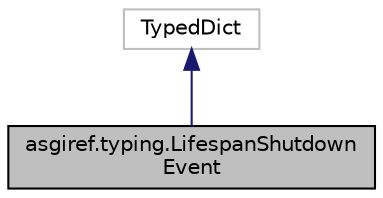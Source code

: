 digraph "asgiref.typing.LifespanShutdownEvent"
{
 // LATEX_PDF_SIZE
  edge [fontname="Helvetica",fontsize="10",labelfontname="Helvetica",labelfontsize="10"];
  node [fontname="Helvetica",fontsize="10",shape=record];
  Node1 [label="asgiref.typing.LifespanShutdown\lEvent",height=0.2,width=0.4,color="black", fillcolor="grey75", style="filled", fontcolor="black",tooltip=" "];
  Node2 -> Node1 [dir="back",color="midnightblue",fontsize="10",style="solid"];
  Node2 [label="TypedDict",height=0.2,width=0.4,color="grey75", fillcolor="white", style="filled",tooltip=" "];
}
